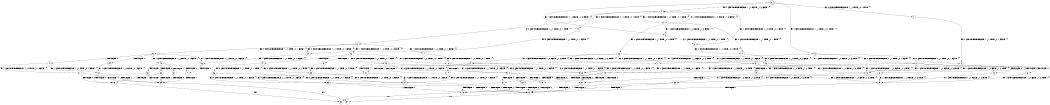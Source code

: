 digraph BCG {
size = "7, 10.5";
center = TRUE;
node [shape = circle];
0 [peripheries = 2];
0 -> 1 [label = "EX !0 !ATOMIC_EXCH_BRANCH (1, +1, TRUE, +0, 1, TRUE) !{}"];
0 -> 2 [label = "EX !1 !ATOMIC_EXCH_BRANCH (1, +0, FALSE, +1, 3, FALSE) !{}"];
0 -> 3 [label = "EX !0 !ATOMIC_EXCH_BRANCH (1, +1, TRUE, +0, 1, TRUE) !{}"];
0 -> 4 [label = "EX !1 !ATOMIC_EXCH_BRANCH (1, +0, FALSE, +1, 3, FALSE) !{}"];
1 -> 5 [label = "EX !0 !ATOMIC_EXCH_BRANCH (1, +1, TRUE, +0, 1, FALSE) !{}"];
2 -> 6 [label = "EX !1 !ATOMIC_EXCH_BRANCH (1, +0, TRUE, +0, 1, TRUE) !{}"];
3 -> 5 [label = "EX !0 !ATOMIC_EXCH_BRANCH (1, +1, TRUE, +0, 1, FALSE) !{}"];
3 -> 7 [label = "EX !1 !ATOMIC_EXCH_BRANCH (1, +0, FALSE, +1, 3, TRUE) !{}"];
3 -> 8 [label = "EX !0 !ATOMIC_EXCH_BRANCH (1, +1, TRUE, +0, 1, FALSE) !{}"];
3 -> 9 [label = "EX !1 !ATOMIC_EXCH_BRANCH (1, +0, FALSE, +1, 3, TRUE) !{}"];
4 -> 6 [label = "EX !1 !ATOMIC_EXCH_BRANCH (1, +0, TRUE, +0, 1, TRUE) !{}"];
4 -> 10 [label = "EX !0 !ATOMIC_EXCH_BRANCH (1, +1, TRUE, +0, 1, TRUE) !{}"];
4 -> 11 [label = "EX !1 !ATOMIC_EXCH_BRANCH (1, +0, TRUE, +0, 1, TRUE) !{}"];
4 -> 12 [label = "EX !0 !ATOMIC_EXCH_BRANCH (1, +1, TRUE, +0, 1, TRUE) !{}"];
5 -> 13 [label = "EX !1 !ATOMIC_EXCH_BRANCH (1, +0, FALSE, +1, 3, TRUE) !{}"];
6 -> 14 [label = "EX !0 !ATOMIC_EXCH_BRANCH (1, +1, TRUE, +0, 1, TRUE) !{}"];
7 -> 15 [label = "EX !0 !ATOMIC_EXCH_BRANCH (1, +1, TRUE, +0, 1, FALSE) !{}"];
8 -> 13 [label = "EX !1 !ATOMIC_EXCH_BRANCH (1, +0, FALSE, +1, 3, TRUE) !{}"];
8 -> 16 [label = "TERMINATE !0"];
8 -> 17 [label = "EX !1 !ATOMIC_EXCH_BRANCH (1, +0, FALSE, +1, 3, TRUE) !{}"];
8 -> 18 [label = "TERMINATE !0"];
9 -> 15 [label = "EX !0 !ATOMIC_EXCH_BRANCH (1, +1, TRUE, +0, 1, FALSE) !{}"];
9 -> 19 [label = "TERMINATE !1"];
9 -> 20 [label = "EX !0 !ATOMIC_EXCH_BRANCH (1, +1, TRUE, +0, 1, FALSE) !{}"];
9 -> 21 [label = "TERMINATE !1"];
10 -> 22 [label = "EX !0 !ATOMIC_EXCH_BRANCH (1, +1, TRUE, +0, 1, FALSE) !{}"];
11 -> 2 [label = "EX !1 !ATOMIC_EXCH_BRANCH (1, +0, FALSE, +1, 3, FALSE) !{}"];
11 -> 14 [label = "EX !0 !ATOMIC_EXCH_BRANCH (1, +1, TRUE, +0, 1, TRUE) !{}"];
11 -> 4 [label = "EX !1 !ATOMIC_EXCH_BRANCH (1, +0, FALSE, +1, 3, FALSE) !{}"];
11 -> 23 [label = "EX !0 !ATOMIC_EXCH_BRANCH (1, +1, TRUE, +0, 1, TRUE) !{}"];
12 -> 22 [label = "EX !0 !ATOMIC_EXCH_BRANCH (1, +1, TRUE, +0, 1, FALSE) !{}"];
12 -> 24 [label = "EX !1 !ATOMIC_EXCH_BRANCH (1, +0, TRUE, +0, 1, FALSE) !{}"];
12 -> 25 [label = "EX !0 !ATOMIC_EXCH_BRANCH (1, +1, TRUE, +0, 1, FALSE) !{}"];
12 -> 26 [label = "EX !1 !ATOMIC_EXCH_BRANCH (1, +0, TRUE, +0, 1, FALSE) !{}"];
13 -> 27 [label = "TERMINATE !0"];
14 -> 28 [label = "EX !0 !ATOMIC_EXCH_BRANCH (1, +1, TRUE, +0, 1, FALSE) !{}"];
15 -> 27 [label = "TERMINATE !0"];
16 -> 29 [label = "EX !1 !ATOMIC_EXCH_BRANCH (1, +0, FALSE, +1, 3, TRUE) !{}"];
17 -> 27 [label = "TERMINATE !0"];
17 -> 30 [label = "TERMINATE !1"];
17 -> 31 [label = "TERMINATE !0"];
17 -> 32 [label = "TERMINATE !1"];
18 -> 29 [label = "EX !1 !ATOMIC_EXCH_BRANCH (1, +0, FALSE, +1, 3, TRUE) !{}"];
18 -> 33 [label = "EX !1 !ATOMIC_EXCH_BRANCH (1, +0, FALSE, +1, 3, TRUE) !{}"];
19 -> 34 [label = "EX !0 !ATOMIC_EXCH_BRANCH (1, +1, TRUE, +0, 1, FALSE) !{}"];
20 -> 27 [label = "TERMINATE !0"];
20 -> 30 [label = "TERMINATE !1"];
20 -> 31 [label = "TERMINATE !0"];
20 -> 32 [label = "TERMINATE !1"];
21 -> 34 [label = "EX !0 !ATOMIC_EXCH_BRANCH (1, +1, TRUE, +0, 1, FALSE) !{}"];
21 -> 35 [label = "EX !0 !ATOMIC_EXCH_BRANCH (1, +1, TRUE, +0, 1, FALSE) !{}"];
22 -> 36 [label = "EX !1 !ATOMIC_EXCH_BRANCH (1, +0, TRUE, +0, 1, FALSE) !{}"];
23 -> 28 [label = "EX !0 !ATOMIC_EXCH_BRANCH (1, +1, TRUE, +0, 1, FALSE) !{}"];
23 -> 7 [label = "EX !1 !ATOMIC_EXCH_BRANCH (1, +0, FALSE, +1, 3, TRUE) !{}"];
23 -> 37 [label = "EX !0 !ATOMIC_EXCH_BRANCH (1, +1, TRUE, +0, 1, FALSE) !{}"];
23 -> 9 [label = "EX !1 !ATOMIC_EXCH_BRANCH (1, +0, FALSE, +1, 3, TRUE) !{}"];
24 -> 38 [label = "EX !0 !ATOMIC_EXCH_BRANCH (1, +1, TRUE, +0, 1, TRUE) !{}"];
25 -> 36 [label = "EX !1 !ATOMIC_EXCH_BRANCH (1, +0, TRUE, +0, 1, FALSE) !{}"];
25 -> 39 [label = "TERMINATE !0"];
25 -> 40 [label = "EX !1 !ATOMIC_EXCH_BRANCH (1, +0, TRUE, +0, 1, FALSE) !{}"];
25 -> 41 [label = "TERMINATE !0"];
26 -> 38 [label = "EX !0 !ATOMIC_EXCH_BRANCH (1, +1, TRUE, +0, 1, TRUE) !{}"];
26 -> 42 [label = "TERMINATE !1"];
26 -> 43 [label = "EX !0 !ATOMIC_EXCH_BRANCH (1, +1, TRUE, +0, 1, TRUE) !{}"];
26 -> 44 [label = "TERMINATE !1"];
27 -> 45 [label = "TERMINATE !1"];
28 -> 13 [label = "EX !1 !ATOMIC_EXCH_BRANCH (1, +0, FALSE, +1, 3, TRUE) !{}"];
29 -> 45 [label = "TERMINATE !1"];
30 -> 45 [label = "TERMINATE !0"];
31 -> 45 [label = "TERMINATE !1"];
31 -> 46 [label = "TERMINATE !1"];
32 -> 45 [label = "TERMINATE !0"];
32 -> 46 [label = "TERMINATE !0"];
33 -> 45 [label = "TERMINATE !1"];
33 -> 46 [label = "TERMINATE !1"];
34 -> 45 [label = "TERMINATE !0"];
35 -> 45 [label = "TERMINATE !0"];
35 -> 46 [label = "TERMINATE !0"];
36 -> 47 [label = "TERMINATE !0"];
37 -> 13 [label = "EX !1 !ATOMIC_EXCH_BRANCH (1, +0, FALSE, +1, 3, TRUE) !{}"];
37 -> 48 [label = "TERMINATE !0"];
37 -> 17 [label = "EX !1 !ATOMIC_EXCH_BRANCH (1, +0, FALSE, +1, 3, TRUE) !{}"];
37 -> 49 [label = "TERMINATE !0"];
38 -> 15 [label = "EX !0 !ATOMIC_EXCH_BRANCH (1, +1, TRUE, +0, 1, FALSE) !{}"];
39 -> 50 [label = "EX !1 !ATOMIC_EXCH_BRANCH (1, +0, TRUE, +0, 1, FALSE) !{}"];
40 -> 47 [label = "TERMINATE !0"];
40 -> 51 [label = "TERMINATE !1"];
40 -> 52 [label = "TERMINATE !0"];
40 -> 53 [label = "TERMINATE !1"];
41 -> 50 [label = "EX !1 !ATOMIC_EXCH_BRANCH (1, +0, TRUE, +0, 1, FALSE) !{}"];
41 -> 54 [label = "EX !1 !ATOMIC_EXCH_BRANCH (1, +0, TRUE, +0, 1, FALSE) !{}"];
42 -> 55 [label = "EX !0 !ATOMIC_EXCH_BRANCH (1, +1, TRUE, +0, 1, TRUE) !{}"];
43 -> 15 [label = "EX !0 !ATOMIC_EXCH_BRANCH (1, +1, TRUE, +0, 1, FALSE) !{}"];
43 -> 19 [label = "TERMINATE !1"];
43 -> 20 [label = "EX !0 !ATOMIC_EXCH_BRANCH (1, +1, TRUE, +0, 1, FALSE) !{}"];
43 -> 21 [label = "TERMINATE !1"];
44 -> 55 [label = "EX !0 !ATOMIC_EXCH_BRANCH (1, +1, TRUE, +0, 1, TRUE) !{}"];
44 -> 56 [label = "EX !0 !ATOMIC_EXCH_BRANCH (1, +1, TRUE, +0, 1, TRUE) !{}"];
45 -> 57 [label = "exit"];
46 -> 58 [label = "exit"];
47 -> 59 [label = "TERMINATE !1"];
48 -> 29 [label = "EX !1 !ATOMIC_EXCH_BRANCH (1, +0, FALSE, +1, 3, TRUE) !{}"];
49 -> 29 [label = "EX !1 !ATOMIC_EXCH_BRANCH (1, +0, FALSE, +1, 3, TRUE) !{}"];
49 -> 33 [label = "EX !1 !ATOMIC_EXCH_BRANCH (1, +0, FALSE, +1, 3, TRUE) !{}"];
50 -> 59 [label = "TERMINATE !1"];
51 -> 59 [label = "TERMINATE !0"];
52 -> 59 [label = "TERMINATE !1"];
52 -> 60 [label = "TERMINATE !1"];
53 -> 59 [label = "TERMINATE !0"];
53 -> 60 [label = "TERMINATE !0"];
54 -> 59 [label = "TERMINATE !1"];
54 -> 60 [label = "TERMINATE !1"];
55 -> 34 [label = "EX !0 !ATOMIC_EXCH_BRANCH (1, +1, TRUE, +0, 1, FALSE) !{}"];
56 -> 34 [label = "EX !0 !ATOMIC_EXCH_BRANCH (1, +1, TRUE, +0, 1, FALSE) !{}"];
56 -> 35 [label = "EX !0 !ATOMIC_EXCH_BRANCH (1, +1, TRUE, +0, 1, FALSE) !{}"];
59 -> 57 [label = "exit"];
60 -> 58 [label = "exit"];
}
